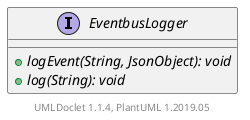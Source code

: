 @startuml

    interface EventbusLogger [[EventbusLogger.html]] {
        {abstract} +logEvent(String, JsonObject): void
        {abstract} +log(String): void
    }


    center footer UMLDoclet 1.1.4, PlantUML 1.2019.05
@enduml
